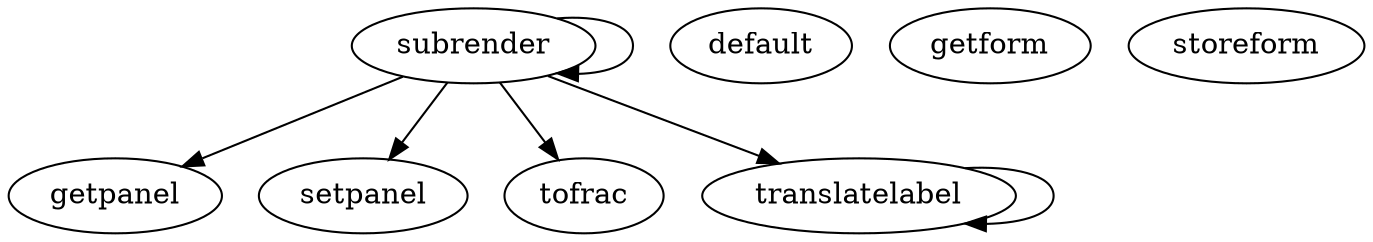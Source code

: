 /* Created by mdot for Matlab */
digraph m2html {
  subrender -> getpanel;
  subrender -> setpanel;
  subrender -> subrender;
  subrender -> tofrac;
  subrender -> translatelabel;
  translatelabel -> translatelabel;

  default [URL="default.html"];
  getform [URL="getform.html"];
  getpanel [URL="getpanel.html"];
  setpanel [URL="setpanel.html"];
  storeform [URL="storeform.html"];
  subrender [URL="subrender.html"];
  tofrac [URL="tofrac.html"];
  translatelabel [URL="translatelabel.html"];
}